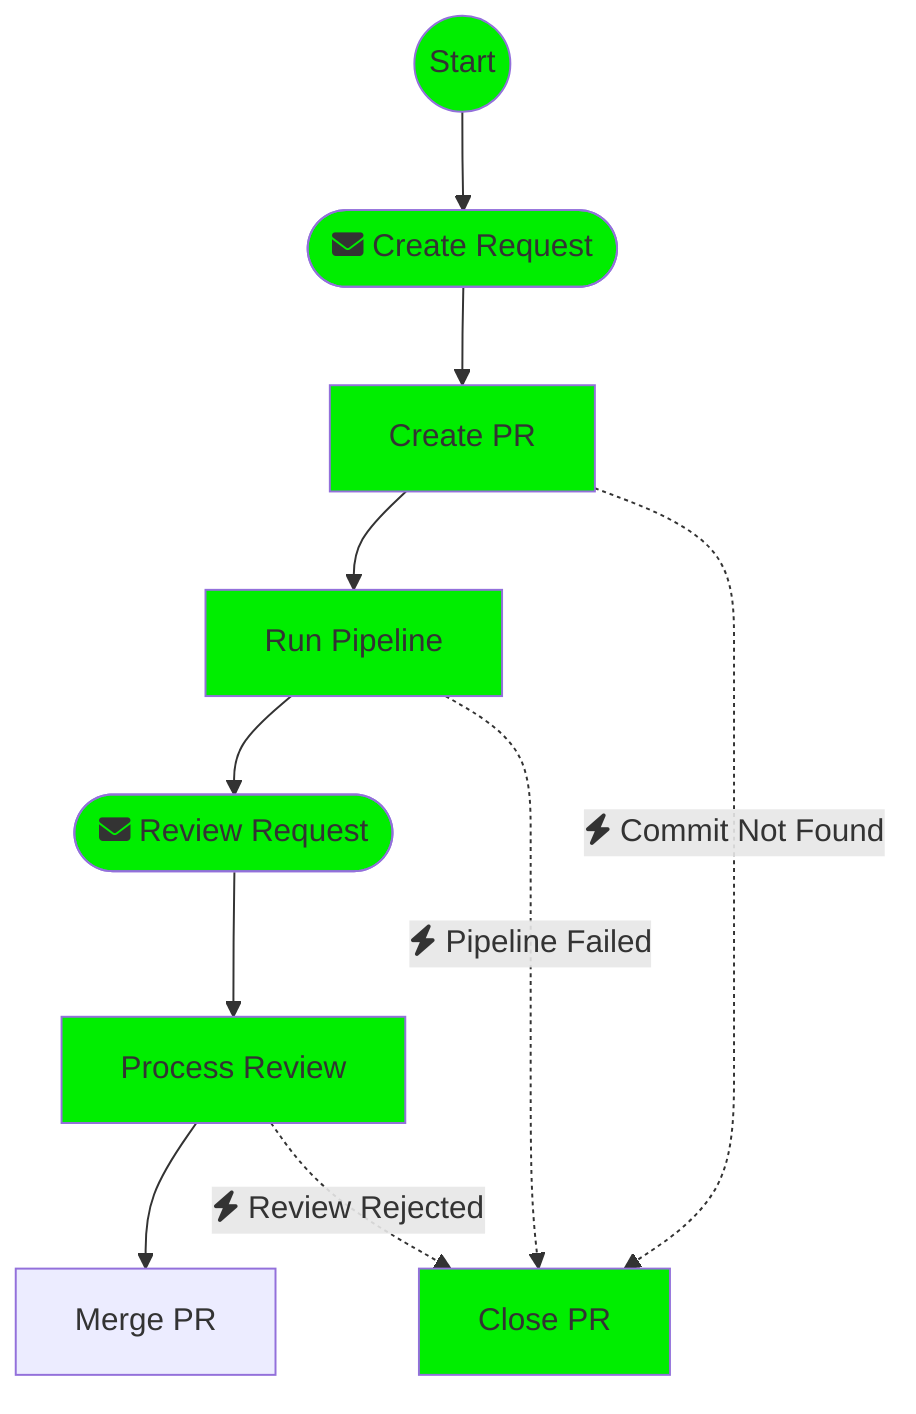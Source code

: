 flowchart TD
node0:::executed@{ shape: circle, label: "Start"}
node1:::executed@{ shape: stadium, label: "fa:fa-envelope Create Request"}
node0 --> node1
node2["Create PR"]:::executed
node1 --> node2
node3["Run Pipeline"]:::executed
node2 --> node3
node4:::executed@{ shape: stadium, label: "fa:fa-envelope Review Request"}
node3 --> node4
node5["Process Review"]:::executed
node4 --> node5
node6["Merge PR"]
node5 --> node6
node7["Close PR"]:::executed
node2 -.->|"fa:fa-bolt Commit Not Found"| node7
node3 -.->|"fa:fa-bolt Pipeline Failed"| node7
node5 -.->|"fa:fa-bolt Review Rejected"| node7
classDef executed fill:#0e0
